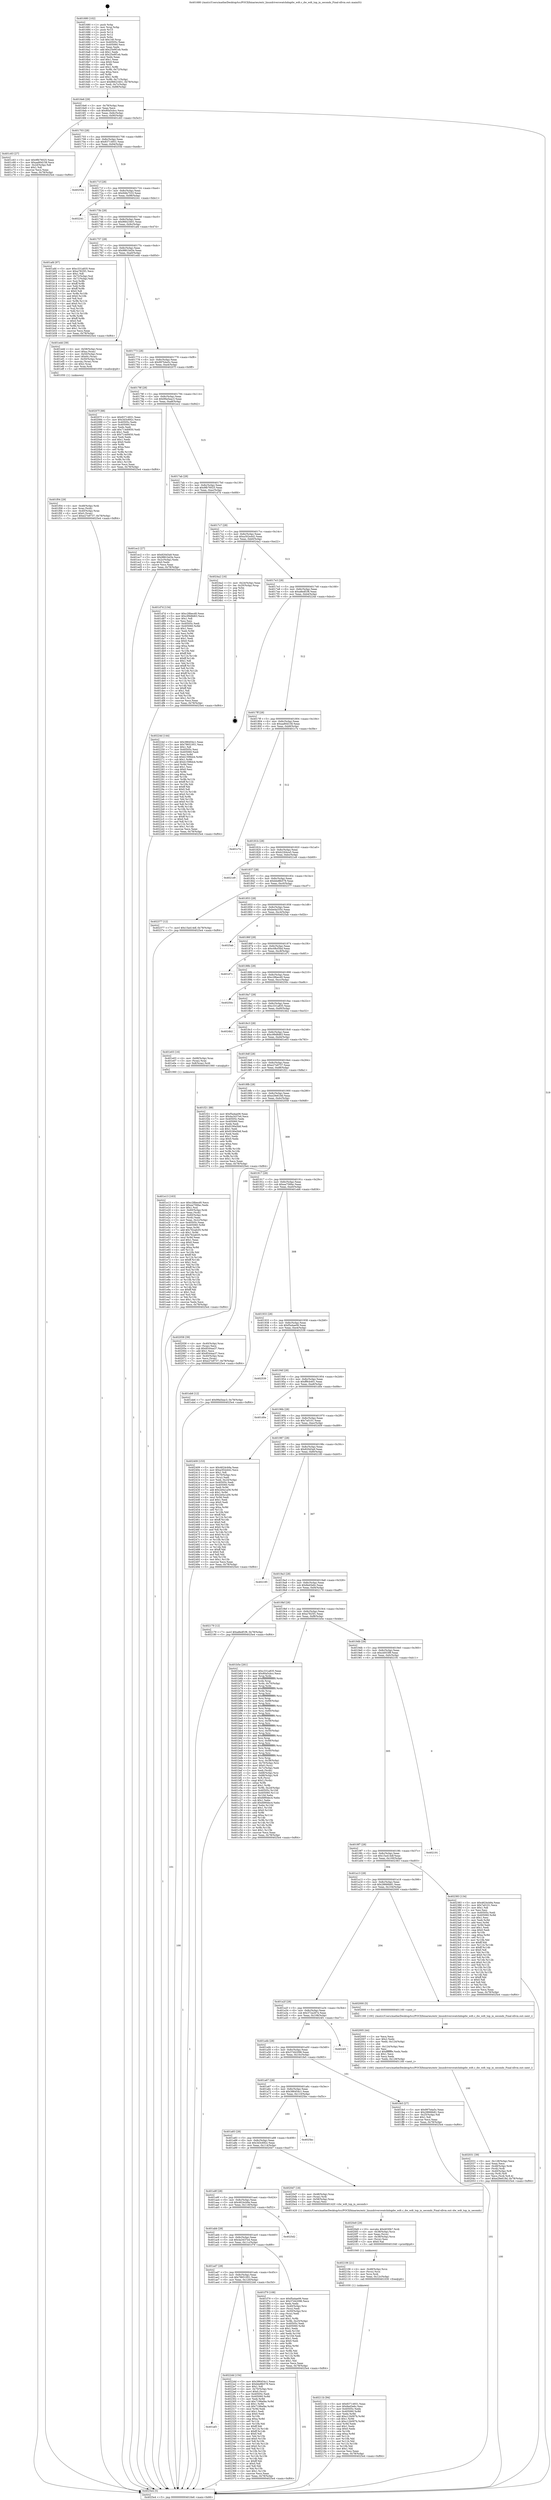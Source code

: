 digraph "0x401680" {
  label = "0x401680 (/mnt/c/Users/mathe/Desktop/tcc/POCII/binaries/extr_linuxdriverswatchdogdw_wdt.c_dw_wdt_top_in_seconds_Final-ollvm.out::main(0))"
  labelloc = "t"
  node[shape=record]

  Entry [label="",width=0.3,height=0.3,shape=circle,fillcolor=black,style=filled]
  "0x4016e6" [label="{
     0x4016e6 [29]\l
     | [instrs]\l
     &nbsp;&nbsp;0x4016e6 \<+3\>: mov -0x78(%rbp),%eax\l
     &nbsp;&nbsp;0x4016e9 \<+2\>: mov %eax,%ecx\l
     &nbsp;&nbsp;0x4016eb \<+6\>: sub $0x80a5cbcc,%ecx\l
     &nbsp;&nbsp;0x4016f1 \<+6\>: mov %eax,-0x8c(%rbp)\l
     &nbsp;&nbsp;0x4016f7 \<+6\>: mov %ecx,-0x90(%rbp)\l
     &nbsp;&nbsp;0x4016fd \<+6\>: je 0000000000401c63 \<main+0x5e3\>\l
  }"]
  "0x401c63" [label="{
     0x401c63 [27]\l
     | [instrs]\l
     &nbsp;&nbsp;0x401c63 \<+5\>: mov $0x9fb76025,%eax\l
     &nbsp;&nbsp;0x401c68 \<+5\>: mov $0xaa80d158,%ecx\l
     &nbsp;&nbsp;0x401c6d \<+3\>: mov -0x2d(%rbp),%dl\l
     &nbsp;&nbsp;0x401c70 \<+3\>: test $0x1,%dl\l
     &nbsp;&nbsp;0x401c73 \<+3\>: cmovne %ecx,%eax\l
     &nbsp;&nbsp;0x401c76 \<+3\>: mov %eax,-0x78(%rbp)\l
     &nbsp;&nbsp;0x401c79 \<+5\>: jmp 00000000004025e4 \<main+0xf64\>\l
  }"]
  "0x401703" [label="{
     0x401703 [28]\l
     | [instrs]\l
     &nbsp;&nbsp;0x401703 \<+5\>: jmp 0000000000401708 \<main+0x88\>\l
     &nbsp;&nbsp;0x401708 \<+6\>: mov -0x8c(%rbp),%eax\l
     &nbsp;&nbsp;0x40170e \<+5\>: sub $0x83714931,%eax\l
     &nbsp;&nbsp;0x401713 \<+6\>: mov %eax,-0x94(%rbp)\l
     &nbsp;&nbsp;0x401719 \<+6\>: je 000000000040255b \<main+0xedb\>\l
  }"]
  Exit [label="",width=0.3,height=0.3,shape=circle,fillcolor=black,style=filled,peripheries=2]
  "0x40255b" [label="{
     0x40255b\l
  }", style=dashed]
  "0x40171f" [label="{
     0x40171f [28]\l
     | [instrs]\l
     &nbsp;&nbsp;0x40171f \<+5\>: jmp 0000000000401724 \<main+0xa4\>\l
     &nbsp;&nbsp;0x401724 \<+6\>: mov -0x8c(%rbp),%eax\l
     &nbsp;&nbsp;0x40172a \<+5\>: sub $0x94fa7533,%eax\l
     &nbsp;&nbsp;0x40172f \<+6\>: mov %eax,-0x98(%rbp)\l
     &nbsp;&nbsp;0x401735 \<+6\>: je 0000000000402241 \<main+0xbc1\>\l
  }"]
  "0x401af3" [label="{
     0x401af3\l
  }", style=dashed]
  "0x402241" [label="{
     0x402241\l
  }", style=dashed]
  "0x40173b" [label="{
     0x40173b [28]\l
     | [instrs]\l
     &nbsp;&nbsp;0x40173b \<+5\>: jmp 0000000000401740 \<main+0xc0\>\l
     &nbsp;&nbsp;0x401740 \<+6\>: mov -0x8c(%rbp),%eax\l
     &nbsp;&nbsp;0x401746 \<+5\>: sub $0x96623401,%eax\l
     &nbsp;&nbsp;0x40174b \<+6\>: mov %eax,-0x9c(%rbp)\l
     &nbsp;&nbsp;0x401751 \<+6\>: je 0000000000401afd \<main+0x47d\>\l
  }"]
  "0x4022dd" [label="{
     0x4022dd [154]\l
     | [instrs]\l
     &nbsp;&nbsp;0x4022dd \<+5\>: mov $0x386454c1,%eax\l
     &nbsp;&nbsp;0x4022e2 \<+5\>: mov $0xbbd8b578,%ecx\l
     &nbsp;&nbsp;0x4022e7 \<+2\>: mov $0x1,%dl\l
     &nbsp;&nbsp;0x4022e9 \<+4\>: mov -0x70(%rbp),%rsi\l
     &nbsp;&nbsp;0x4022ed \<+6\>: movl $0x0,(%rsi)\l
     &nbsp;&nbsp;0x4022f3 \<+7\>: mov 0x40505c,%edi\l
     &nbsp;&nbsp;0x4022fa \<+8\>: mov 0x405060,%r8d\l
     &nbsp;&nbsp;0x402302 \<+3\>: mov %edi,%r9d\l
     &nbsp;&nbsp;0x402305 \<+7\>: add $0x7198af4e,%r9d\l
     &nbsp;&nbsp;0x40230c \<+4\>: sub $0x1,%r9d\l
     &nbsp;&nbsp;0x402310 \<+7\>: sub $0x7198af4e,%r9d\l
     &nbsp;&nbsp;0x402317 \<+4\>: imul %r9d,%edi\l
     &nbsp;&nbsp;0x40231b \<+3\>: and $0x1,%edi\l
     &nbsp;&nbsp;0x40231e \<+3\>: cmp $0x0,%edi\l
     &nbsp;&nbsp;0x402321 \<+4\>: sete %r10b\l
     &nbsp;&nbsp;0x402325 \<+4\>: cmp $0xa,%r8d\l
     &nbsp;&nbsp;0x402329 \<+4\>: setl %r11b\l
     &nbsp;&nbsp;0x40232d \<+3\>: mov %r10b,%bl\l
     &nbsp;&nbsp;0x402330 \<+3\>: xor $0xff,%bl\l
     &nbsp;&nbsp;0x402333 \<+3\>: mov %r11b,%r14b\l
     &nbsp;&nbsp;0x402336 \<+4\>: xor $0xff,%r14b\l
     &nbsp;&nbsp;0x40233a \<+3\>: xor $0x0,%dl\l
     &nbsp;&nbsp;0x40233d \<+3\>: mov %bl,%r15b\l
     &nbsp;&nbsp;0x402340 \<+4\>: and $0x0,%r15b\l
     &nbsp;&nbsp;0x402344 \<+3\>: and %dl,%r10b\l
     &nbsp;&nbsp;0x402347 \<+3\>: mov %r14b,%r12b\l
     &nbsp;&nbsp;0x40234a \<+4\>: and $0x0,%r12b\l
     &nbsp;&nbsp;0x40234e \<+3\>: and %dl,%r11b\l
     &nbsp;&nbsp;0x402351 \<+3\>: or %r10b,%r15b\l
     &nbsp;&nbsp;0x402354 \<+3\>: or %r11b,%r12b\l
     &nbsp;&nbsp;0x402357 \<+3\>: xor %r12b,%r15b\l
     &nbsp;&nbsp;0x40235a \<+3\>: or %r14b,%bl\l
     &nbsp;&nbsp;0x40235d \<+3\>: xor $0xff,%bl\l
     &nbsp;&nbsp;0x402360 \<+3\>: or $0x0,%dl\l
     &nbsp;&nbsp;0x402363 \<+2\>: and %dl,%bl\l
     &nbsp;&nbsp;0x402365 \<+3\>: or %bl,%r15b\l
     &nbsp;&nbsp;0x402368 \<+4\>: test $0x1,%r15b\l
     &nbsp;&nbsp;0x40236c \<+3\>: cmovne %ecx,%eax\l
     &nbsp;&nbsp;0x40236f \<+3\>: mov %eax,-0x78(%rbp)\l
     &nbsp;&nbsp;0x402372 \<+5\>: jmp 00000000004025e4 \<main+0xf64\>\l
  }"]
  "0x401afd" [label="{
     0x401afd [97]\l
     | [instrs]\l
     &nbsp;&nbsp;0x401afd \<+5\>: mov $0xc331a835,%eax\l
     &nbsp;&nbsp;0x401b02 \<+5\>: mov $0xa7825f1,%ecx\l
     &nbsp;&nbsp;0x401b07 \<+2\>: mov $0x1,%dl\l
     &nbsp;&nbsp;0x401b09 \<+4\>: mov -0x72(%rbp),%sil\l
     &nbsp;&nbsp;0x401b0d \<+4\>: mov -0x71(%rbp),%dil\l
     &nbsp;&nbsp;0x401b11 \<+3\>: mov %sil,%r8b\l
     &nbsp;&nbsp;0x401b14 \<+4\>: xor $0xff,%r8b\l
     &nbsp;&nbsp;0x401b18 \<+3\>: mov %dil,%r9b\l
     &nbsp;&nbsp;0x401b1b \<+4\>: xor $0xff,%r9b\l
     &nbsp;&nbsp;0x401b1f \<+3\>: xor $0x0,%dl\l
     &nbsp;&nbsp;0x401b22 \<+3\>: mov %r8b,%r10b\l
     &nbsp;&nbsp;0x401b25 \<+4\>: and $0x0,%r10b\l
     &nbsp;&nbsp;0x401b29 \<+3\>: and %dl,%sil\l
     &nbsp;&nbsp;0x401b2c \<+3\>: mov %r9b,%r11b\l
     &nbsp;&nbsp;0x401b2f \<+4\>: and $0x0,%r11b\l
     &nbsp;&nbsp;0x401b33 \<+3\>: and %dl,%dil\l
     &nbsp;&nbsp;0x401b36 \<+3\>: or %sil,%r10b\l
     &nbsp;&nbsp;0x401b39 \<+3\>: or %dil,%r11b\l
     &nbsp;&nbsp;0x401b3c \<+3\>: xor %r11b,%r10b\l
     &nbsp;&nbsp;0x401b3f \<+3\>: or %r9b,%r8b\l
     &nbsp;&nbsp;0x401b42 \<+4\>: xor $0xff,%r8b\l
     &nbsp;&nbsp;0x401b46 \<+3\>: or $0x0,%dl\l
     &nbsp;&nbsp;0x401b49 \<+3\>: and %dl,%r8b\l
     &nbsp;&nbsp;0x401b4c \<+3\>: or %r8b,%r10b\l
     &nbsp;&nbsp;0x401b4f \<+4\>: test $0x1,%r10b\l
     &nbsp;&nbsp;0x401b53 \<+3\>: cmovne %ecx,%eax\l
     &nbsp;&nbsp;0x401b56 \<+3\>: mov %eax,-0x78(%rbp)\l
     &nbsp;&nbsp;0x401b59 \<+5\>: jmp 00000000004025e4 \<main+0xf64\>\l
  }"]
  "0x401757" [label="{
     0x401757 [28]\l
     | [instrs]\l
     &nbsp;&nbsp;0x401757 \<+5\>: jmp 000000000040175c \<main+0xdc\>\l
     &nbsp;&nbsp;0x40175c \<+6\>: mov -0x8c(%rbp),%eax\l
     &nbsp;&nbsp;0x401762 \<+5\>: sub $0x9861bd3e,%eax\l
     &nbsp;&nbsp;0x401767 \<+6\>: mov %eax,-0xa0(%rbp)\l
     &nbsp;&nbsp;0x40176d \<+6\>: je 0000000000401edd \<main+0x85d\>\l
  }"]
  "0x4025e4" [label="{
     0x4025e4 [5]\l
     | [instrs]\l
     &nbsp;&nbsp;0x4025e4 \<+5\>: jmp 00000000004016e6 \<main+0x66\>\l
  }"]
  "0x401680" [label="{
     0x401680 [102]\l
     | [instrs]\l
     &nbsp;&nbsp;0x401680 \<+1\>: push %rbp\l
     &nbsp;&nbsp;0x401681 \<+3\>: mov %rsp,%rbp\l
     &nbsp;&nbsp;0x401684 \<+2\>: push %r15\l
     &nbsp;&nbsp;0x401686 \<+2\>: push %r14\l
     &nbsp;&nbsp;0x401688 \<+2\>: push %r12\l
     &nbsp;&nbsp;0x40168a \<+1\>: push %rbx\l
     &nbsp;&nbsp;0x40168b \<+7\>: sub $0x140,%rsp\l
     &nbsp;&nbsp;0x401692 \<+7\>: mov 0x40505c,%eax\l
     &nbsp;&nbsp;0x401699 \<+7\>: mov 0x405060,%ecx\l
     &nbsp;&nbsp;0x4016a0 \<+2\>: mov %eax,%edx\l
     &nbsp;&nbsp;0x4016a2 \<+6\>: add $0x25e9f1eb,%edx\l
     &nbsp;&nbsp;0x4016a8 \<+3\>: sub $0x1,%edx\l
     &nbsp;&nbsp;0x4016ab \<+6\>: sub $0x25e9f1eb,%edx\l
     &nbsp;&nbsp;0x4016b1 \<+3\>: imul %edx,%eax\l
     &nbsp;&nbsp;0x4016b4 \<+3\>: and $0x1,%eax\l
     &nbsp;&nbsp;0x4016b7 \<+3\>: cmp $0x0,%eax\l
     &nbsp;&nbsp;0x4016ba \<+4\>: sete %r8b\l
     &nbsp;&nbsp;0x4016be \<+4\>: and $0x1,%r8b\l
     &nbsp;&nbsp;0x4016c2 \<+4\>: mov %r8b,-0x72(%rbp)\l
     &nbsp;&nbsp;0x4016c6 \<+3\>: cmp $0xa,%ecx\l
     &nbsp;&nbsp;0x4016c9 \<+4\>: setl %r8b\l
     &nbsp;&nbsp;0x4016cd \<+4\>: and $0x1,%r8b\l
     &nbsp;&nbsp;0x4016d1 \<+4\>: mov %r8b,-0x71(%rbp)\l
     &nbsp;&nbsp;0x4016d5 \<+7\>: movl $0x96623401,-0x78(%rbp)\l
     &nbsp;&nbsp;0x4016dc \<+3\>: mov %edi,-0x7c(%rbp)\l
     &nbsp;&nbsp;0x4016df \<+7\>: mov %rsi,-0x88(%rbp)\l
  }"]
  "0x40211b" [label="{
     0x40211b [94]\l
     | [instrs]\l
     &nbsp;&nbsp;0x40211b \<+5\>: mov $0x83714931,%eax\l
     &nbsp;&nbsp;0x402120 \<+5\>: mov $0x8ed3e6c,%esi\l
     &nbsp;&nbsp;0x402125 \<+7\>: mov 0x40505c,%edx\l
     &nbsp;&nbsp;0x40212c \<+8\>: mov 0x405060,%r8d\l
     &nbsp;&nbsp;0x402134 \<+3\>: mov %edx,%r9d\l
     &nbsp;&nbsp;0x402137 \<+7\>: add $0xc12b097b,%r9d\l
     &nbsp;&nbsp;0x40213e \<+4\>: sub $0x1,%r9d\l
     &nbsp;&nbsp;0x402142 \<+7\>: sub $0xc12b097b,%r9d\l
     &nbsp;&nbsp;0x402149 \<+4\>: imul %r9d,%edx\l
     &nbsp;&nbsp;0x40214d \<+3\>: and $0x1,%edx\l
     &nbsp;&nbsp;0x402150 \<+3\>: cmp $0x0,%edx\l
     &nbsp;&nbsp;0x402153 \<+4\>: sete %r10b\l
     &nbsp;&nbsp;0x402157 \<+4\>: cmp $0xa,%r8d\l
     &nbsp;&nbsp;0x40215b \<+4\>: setl %r11b\l
     &nbsp;&nbsp;0x40215f \<+3\>: mov %r10b,%bl\l
     &nbsp;&nbsp;0x402162 \<+3\>: and %r11b,%bl\l
     &nbsp;&nbsp;0x402165 \<+3\>: xor %r11b,%r10b\l
     &nbsp;&nbsp;0x402168 \<+3\>: or %r10b,%bl\l
     &nbsp;&nbsp;0x40216b \<+3\>: test $0x1,%bl\l
     &nbsp;&nbsp;0x40216e \<+3\>: cmovne %esi,%eax\l
     &nbsp;&nbsp;0x402171 \<+3\>: mov %eax,-0x78(%rbp)\l
     &nbsp;&nbsp;0x402174 \<+5\>: jmp 00000000004025e4 \<main+0xf64\>\l
  }"]
  "0x401edd" [label="{
     0x401edd [39]\l
     | [instrs]\l
     &nbsp;&nbsp;0x401edd \<+4\>: mov -0x58(%rbp),%rax\l
     &nbsp;&nbsp;0x401ee1 \<+6\>: movl $0xa,(%rax)\l
     &nbsp;&nbsp;0x401ee7 \<+4\>: mov -0x50(%rbp),%rax\l
     &nbsp;&nbsp;0x401eeb \<+6\>: movl $0x64,(%rax)\l
     &nbsp;&nbsp;0x401ef1 \<+4\>: mov -0x50(%rbp),%rax\l
     &nbsp;&nbsp;0x401ef5 \<+3\>: movslq (%rax),%rax\l
     &nbsp;&nbsp;0x401ef8 \<+4\>: shl $0x2,%rax\l
     &nbsp;&nbsp;0x401efc \<+3\>: mov %rax,%rdi\l
     &nbsp;&nbsp;0x401eff \<+5\>: call 0000000000401050 \<malloc@plt\>\l
     | [calls]\l
     &nbsp;&nbsp;0x401050 \{1\} (unknown)\l
  }"]
  "0x401773" [label="{
     0x401773 [28]\l
     | [instrs]\l
     &nbsp;&nbsp;0x401773 \<+5\>: jmp 0000000000401778 \<main+0xf8\>\l
     &nbsp;&nbsp;0x401778 \<+6\>: mov -0x8c(%rbp),%eax\l
     &nbsp;&nbsp;0x40177e \<+5\>: sub $0x997b4a5c,%eax\l
     &nbsp;&nbsp;0x401783 \<+6\>: mov %eax,-0xa4(%rbp)\l
     &nbsp;&nbsp;0x401789 \<+6\>: je 000000000040207f \<main+0x9ff\>\l
  }"]
  "0x402106" [label="{
     0x402106 [21]\l
     | [instrs]\l
     &nbsp;&nbsp;0x402106 \<+4\>: mov -0x48(%rbp),%rcx\l
     &nbsp;&nbsp;0x40210a \<+3\>: mov (%rcx),%rcx\l
     &nbsp;&nbsp;0x40210d \<+3\>: mov %rcx,%rdi\l
     &nbsp;&nbsp;0x402110 \<+6\>: mov %eax,-0x12c(%rbp)\l
     &nbsp;&nbsp;0x402116 \<+5\>: call 0000000000401030 \<free@plt\>\l
     | [calls]\l
     &nbsp;&nbsp;0x401030 \{1\} (unknown)\l
  }"]
  "0x40207f" [label="{
     0x40207f [88]\l
     | [instrs]\l
     &nbsp;&nbsp;0x40207f \<+5\>: mov $0x83714931,%eax\l
     &nbsp;&nbsp;0x402084 \<+5\>: mov $0x3d3c692c,%ecx\l
     &nbsp;&nbsp;0x402089 \<+7\>: mov 0x40505c,%edx\l
     &nbsp;&nbsp;0x402090 \<+7\>: mov 0x405060,%esi\l
     &nbsp;&nbsp;0x402097 \<+2\>: mov %edx,%edi\l
     &nbsp;&nbsp;0x402099 \<+6\>: add $0x714d0650,%edi\l
     &nbsp;&nbsp;0x40209f \<+3\>: sub $0x1,%edi\l
     &nbsp;&nbsp;0x4020a2 \<+6\>: sub $0x714d0650,%edi\l
     &nbsp;&nbsp;0x4020a8 \<+3\>: imul %edi,%edx\l
     &nbsp;&nbsp;0x4020ab \<+3\>: and $0x1,%edx\l
     &nbsp;&nbsp;0x4020ae \<+3\>: cmp $0x0,%edx\l
     &nbsp;&nbsp;0x4020b1 \<+4\>: sete %r8b\l
     &nbsp;&nbsp;0x4020b5 \<+3\>: cmp $0xa,%esi\l
     &nbsp;&nbsp;0x4020b8 \<+4\>: setl %r9b\l
     &nbsp;&nbsp;0x4020bc \<+3\>: mov %r8b,%r10b\l
     &nbsp;&nbsp;0x4020bf \<+3\>: and %r9b,%r10b\l
     &nbsp;&nbsp;0x4020c2 \<+3\>: xor %r9b,%r8b\l
     &nbsp;&nbsp;0x4020c5 \<+3\>: or %r8b,%r10b\l
     &nbsp;&nbsp;0x4020c8 \<+4\>: test $0x1,%r10b\l
     &nbsp;&nbsp;0x4020cc \<+3\>: cmovne %ecx,%eax\l
     &nbsp;&nbsp;0x4020cf \<+3\>: mov %eax,-0x78(%rbp)\l
     &nbsp;&nbsp;0x4020d2 \<+5\>: jmp 00000000004025e4 \<main+0xf64\>\l
  }"]
  "0x40178f" [label="{
     0x40178f [28]\l
     | [instrs]\l
     &nbsp;&nbsp;0x40178f \<+5\>: jmp 0000000000401794 \<main+0x114\>\l
     &nbsp;&nbsp;0x401794 \<+6\>: mov -0x8c(%rbp),%eax\l
     &nbsp;&nbsp;0x40179a \<+5\>: sub $0x99a5eac3,%eax\l
     &nbsp;&nbsp;0x40179f \<+6\>: mov %eax,-0xa8(%rbp)\l
     &nbsp;&nbsp;0x4017a5 \<+6\>: je 0000000000401ec2 \<main+0x842\>\l
  }"]
  "0x4020e9" [label="{
     0x4020e9 [29]\l
     | [instrs]\l
     &nbsp;&nbsp;0x4020e9 \<+10\>: movabs $0x4030b7,%rdi\l
     &nbsp;&nbsp;0x4020f3 \<+4\>: mov -0x38(%rbp),%rcx\l
     &nbsp;&nbsp;0x4020f7 \<+2\>: mov %eax,(%rcx)\l
     &nbsp;&nbsp;0x4020f9 \<+4\>: mov -0x38(%rbp),%rcx\l
     &nbsp;&nbsp;0x4020fd \<+2\>: mov (%rcx),%esi\l
     &nbsp;&nbsp;0x4020ff \<+2\>: mov $0x0,%al\l
     &nbsp;&nbsp;0x402101 \<+5\>: call 0000000000401040 \<printf@plt\>\l
     | [calls]\l
     &nbsp;&nbsp;0x401040 \{1\} (unknown)\l
  }"]
  "0x401ec2" [label="{
     0x401ec2 [27]\l
     | [instrs]\l
     &nbsp;&nbsp;0x401ec2 \<+5\>: mov $0x820d3a9,%eax\l
     &nbsp;&nbsp;0x401ec7 \<+5\>: mov $0x9861bd3e,%ecx\l
     &nbsp;&nbsp;0x401ecc \<+3\>: mov -0x2c(%rbp),%edx\l
     &nbsp;&nbsp;0x401ecf \<+3\>: cmp $0x0,%edx\l
     &nbsp;&nbsp;0x401ed2 \<+3\>: cmove %ecx,%eax\l
     &nbsp;&nbsp;0x401ed5 \<+3\>: mov %eax,-0x78(%rbp)\l
     &nbsp;&nbsp;0x401ed8 \<+5\>: jmp 00000000004025e4 \<main+0xf64\>\l
  }"]
  "0x4017ab" [label="{
     0x4017ab [28]\l
     | [instrs]\l
     &nbsp;&nbsp;0x4017ab \<+5\>: jmp 00000000004017b0 \<main+0x130\>\l
     &nbsp;&nbsp;0x4017b0 \<+6\>: mov -0x8c(%rbp),%eax\l
     &nbsp;&nbsp;0x4017b6 \<+5\>: sub $0x9fb76025,%eax\l
     &nbsp;&nbsp;0x4017bb \<+6\>: mov %eax,-0xac(%rbp)\l
     &nbsp;&nbsp;0x4017c1 \<+6\>: je 0000000000401d7d \<main+0x6fd\>\l
  }"]
  "0x402031" [label="{
     0x402031 [39]\l
     | [instrs]\l
     &nbsp;&nbsp;0x402031 \<+6\>: mov -0x128(%rbp),%ecx\l
     &nbsp;&nbsp;0x402037 \<+3\>: imul %eax,%ecx\l
     &nbsp;&nbsp;0x40203a \<+4\>: mov -0x48(%rbp),%rdi\l
     &nbsp;&nbsp;0x40203e \<+3\>: mov (%rdi),%rdi\l
     &nbsp;&nbsp;0x402041 \<+4\>: mov -0x40(%rbp),%r8\l
     &nbsp;&nbsp;0x402045 \<+3\>: movslq (%r8),%r8\l
     &nbsp;&nbsp;0x402048 \<+4\>: mov %ecx,(%rdi,%r8,4)\l
     &nbsp;&nbsp;0x40204c \<+7\>: movl $0xe29e618d,-0x78(%rbp)\l
     &nbsp;&nbsp;0x402053 \<+5\>: jmp 00000000004025e4 \<main+0xf64\>\l
  }"]
  "0x401d7d" [label="{
     0x401d7d [134]\l
     | [instrs]\l
     &nbsp;&nbsp;0x401d7d \<+5\>: mov $0xc28becd0,%eax\l
     &nbsp;&nbsp;0x401d82 \<+5\>: mov $0xc99d8d63,%ecx\l
     &nbsp;&nbsp;0x401d87 \<+2\>: mov $0x1,%dl\l
     &nbsp;&nbsp;0x401d89 \<+2\>: xor %esi,%esi\l
     &nbsp;&nbsp;0x401d8b \<+7\>: mov 0x40505c,%edi\l
     &nbsp;&nbsp;0x401d92 \<+8\>: mov 0x405060,%r8d\l
     &nbsp;&nbsp;0x401d9a \<+3\>: sub $0x1,%esi\l
     &nbsp;&nbsp;0x401d9d \<+3\>: mov %edi,%r9d\l
     &nbsp;&nbsp;0x401da0 \<+3\>: add %esi,%r9d\l
     &nbsp;&nbsp;0x401da3 \<+4\>: imul %r9d,%edi\l
     &nbsp;&nbsp;0x401da7 \<+3\>: and $0x1,%edi\l
     &nbsp;&nbsp;0x401daa \<+3\>: cmp $0x0,%edi\l
     &nbsp;&nbsp;0x401dad \<+4\>: sete %r10b\l
     &nbsp;&nbsp;0x401db1 \<+4\>: cmp $0xa,%r8d\l
     &nbsp;&nbsp;0x401db5 \<+4\>: setl %r11b\l
     &nbsp;&nbsp;0x401db9 \<+3\>: mov %r10b,%bl\l
     &nbsp;&nbsp;0x401dbc \<+3\>: xor $0xff,%bl\l
     &nbsp;&nbsp;0x401dbf \<+3\>: mov %r11b,%r14b\l
     &nbsp;&nbsp;0x401dc2 \<+4\>: xor $0xff,%r14b\l
     &nbsp;&nbsp;0x401dc6 \<+3\>: xor $0x1,%dl\l
     &nbsp;&nbsp;0x401dc9 \<+3\>: mov %bl,%r15b\l
     &nbsp;&nbsp;0x401dcc \<+4\>: and $0xff,%r15b\l
     &nbsp;&nbsp;0x401dd0 \<+3\>: and %dl,%r10b\l
     &nbsp;&nbsp;0x401dd3 \<+3\>: mov %r14b,%r12b\l
     &nbsp;&nbsp;0x401dd6 \<+4\>: and $0xff,%r12b\l
     &nbsp;&nbsp;0x401dda \<+3\>: and %dl,%r11b\l
     &nbsp;&nbsp;0x401ddd \<+3\>: or %r10b,%r15b\l
     &nbsp;&nbsp;0x401de0 \<+3\>: or %r11b,%r12b\l
     &nbsp;&nbsp;0x401de3 \<+3\>: xor %r12b,%r15b\l
     &nbsp;&nbsp;0x401de6 \<+3\>: or %r14b,%bl\l
     &nbsp;&nbsp;0x401de9 \<+3\>: xor $0xff,%bl\l
     &nbsp;&nbsp;0x401dec \<+3\>: or $0x1,%dl\l
     &nbsp;&nbsp;0x401def \<+2\>: and %dl,%bl\l
     &nbsp;&nbsp;0x401df1 \<+3\>: or %bl,%r15b\l
     &nbsp;&nbsp;0x401df4 \<+4\>: test $0x1,%r15b\l
     &nbsp;&nbsp;0x401df8 \<+3\>: cmovne %ecx,%eax\l
     &nbsp;&nbsp;0x401dfb \<+3\>: mov %eax,-0x78(%rbp)\l
     &nbsp;&nbsp;0x401dfe \<+5\>: jmp 00000000004025e4 \<main+0xf64\>\l
  }"]
  "0x4017c7" [label="{
     0x4017c7 [28]\l
     | [instrs]\l
     &nbsp;&nbsp;0x4017c7 \<+5\>: jmp 00000000004017cc \<main+0x14c\>\l
     &nbsp;&nbsp;0x4017cc \<+6\>: mov -0x8c(%rbp),%eax\l
     &nbsp;&nbsp;0x4017d2 \<+5\>: sub $0xa302e442,%eax\l
     &nbsp;&nbsp;0x4017d7 \<+6\>: mov %eax,-0xb0(%rbp)\l
     &nbsp;&nbsp;0x4017dd \<+6\>: je 00000000004024a2 \<main+0xe22\>\l
  }"]
  "0x402005" [label="{
     0x402005 [44]\l
     | [instrs]\l
     &nbsp;&nbsp;0x402005 \<+2\>: xor %ecx,%ecx\l
     &nbsp;&nbsp;0x402007 \<+5\>: mov $0x2,%edx\l
     &nbsp;&nbsp;0x40200c \<+6\>: mov %edx,-0x124(%rbp)\l
     &nbsp;&nbsp;0x402012 \<+1\>: cltd\l
     &nbsp;&nbsp;0x402013 \<+6\>: mov -0x124(%rbp),%esi\l
     &nbsp;&nbsp;0x402019 \<+2\>: idiv %esi\l
     &nbsp;&nbsp;0x40201b \<+6\>: imul $0xfffffffe,%edx,%edx\l
     &nbsp;&nbsp;0x402021 \<+3\>: sub $0x1,%ecx\l
     &nbsp;&nbsp;0x402024 \<+2\>: sub %ecx,%edx\l
     &nbsp;&nbsp;0x402026 \<+6\>: mov %edx,-0x128(%rbp)\l
     &nbsp;&nbsp;0x40202c \<+5\>: call 0000000000401160 \<next_i\>\l
     | [calls]\l
     &nbsp;&nbsp;0x401160 \{100\} (/mnt/c/Users/mathe/Desktop/tcc/POCII/binaries/extr_linuxdriverswatchdogdw_wdt.c_dw_wdt_top_in_seconds_Final-ollvm.out::next_i)\l
  }"]
  "0x4024a2" [label="{
     0x4024a2 [16]\l
     | [instrs]\l
     &nbsp;&nbsp;0x4024a2 \<+3\>: mov -0x24(%rbp),%eax\l
     &nbsp;&nbsp;0x4024a5 \<+4\>: lea -0x20(%rbp),%rsp\l
     &nbsp;&nbsp;0x4024a9 \<+1\>: pop %rbx\l
     &nbsp;&nbsp;0x4024aa \<+2\>: pop %r12\l
     &nbsp;&nbsp;0x4024ac \<+2\>: pop %r14\l
     &nbsp;&nbsp;0x4024ae \<+2\>: pop %r15\l
     &nbsp;&nbsp;0x4024b0 \<+1\>: pop %rbp\l
     &nbsp;&nbsp;0x4024b1 \<+1\>: ret\l
  }"]
  "0x4017e3" [label="{
     0x4017e3 [28]\l
     | [instrs]\l
     &nbsp;&nbsp;0x4017e3 \<+5\>: jmp 00000000004017e8 \<main+0x168\>\l
     &nbsp;&nbsp;0x4017e8 \<+6\>: mov -0x8c(%rbp),%eax\l
     &nbsp;&nbsp;0x4017ee \<+5\>: sub $0xa8edf1f6,%eax\l
     &nbsp;&nbsp;0x4017f3 \<+6\>: mov %eax,-0xb4(%rbp)\l
     &nbsp;&nbsp;0x4017f9 \<+6\>: je 000000000040224d \<main+0xbcd\>\l
  }"]
  "0x401ad7" [label="{
     0x401ad7 [28]\l
     | [instrs]\l
     &nbsp;&nbsp;0x401ad7 \<+5\>: jmp 0000000000401adc \<main+0x45c\>\l
     &nbsp;&nbsp;0x401adc \<+6\>: mov -0x8c(%rbp),%eax\l
     &nbsp;&nbsp;0x401ae2 \<+5\>: sub $0x78651951,%eax\l
     &nbsp;&nbsp;0x401ae7 \<+6\>: mov %eax,-0x120(%rbp)\l
     &nbsp;&nbsp;0x401aed \<+6\>: je 00000000004022dd \<main+0xc5d\>\l
  }"]
  "0x40224d" [label="{
     0x40224d [144]\l
     | [instrs]\l
     &nbsp;&nbsp;0x40224d \<+5\>: mov $0x386454c1,%eax\l
     &nbsp;&nbsp;0x402252 \<+5\>: mov $0x78651951,%ecx\l
     &nbsp;&nbsp;0x402257 \<+2\>: mov $0x1,%dl\l
     &nbsp;&nbsp;0x402259 \<+7\>: mov 0x40505c,%esi\l
     &nbsp;&nbsp;0x402260 \<+7\>: mov 0x405060,%edi\l
     &nbsp;&nbsp;0x402267 \<+3\>: mov %esi,%r8d\l
     &nbsp;&nbsp;0x40226a \<+7\>: sub $0xb1598dcb,%r8d\l
     &nbsp;&nbsp;0x402271 \<+4\>: sub $0x1,%r8d\l
     &nbsp;&nbsp;0x402275 \<+7\>: add $0xb1598dcb,%r8d\l
     &nbsp;&nbsp;0x40227c \<+4\>: imul %r8d,%esi\l
     &nbsp;&nbsp;0x402280 \<+3\>: and $0x1,%esi\l
     &nbsp;&nbsp;0x402283 \<+3\>: cmp $0x0,%esi\l
     &nbsp;&nbsp;0x402286 \<+4\>: sete %r9b\l
     &nbsp;&nbsp;0x40228a \<+3\>: cmp $0xa,%edi\l
     &nbsp;&nbsp;0x40228d \<+4\>: setl %r10b\l
     &nbsp;&nbsp;0x402291 \<+3\>: mov %r9b,%r11b\l
     &nbsp;&nbsp;0x402294 \<+4\>: xor $0xff,%r11b\l
     &nbsp;&nbsp;0x402298 \<+3\>: mov %r10b,%bl\l
     &nbsp;&nbsp;0x40229b \<+3\>: xor $0xff,%bl\l
     &nbsp;&nbsp;0x40229e \<+3\>: xor $0x0,%dl\l
     &nbsp;&nbsp;0x4022a1 \<+3\>: mov %r11b,%r14b\l
     &nbsp;&nbsp;0x4022a4 \<+4\>: and $0x0,%r14b\l
     &nbsp;&nbsp;0x4022a8 \<+3\>: and %dl,%r9b\l
     &nbsp;&nbsp;0x4022ab \<+3\>: mov %bl,%r15b\l
     &nbsp;&nbsp;0x4022ae \<+4\>: and $0x0,%r15b\l
     &nbsp;&nbsp;0x4022b2 \<+3\>: and %dl,%r10b\l
     &nbsp;&nbsp;0x4022b5 \<+3\>: or %r9b,%r14b\l
     &nbsp;&nbsp;0x4022b8 \<+3\>: or %r10b,%r15b\l
     &nbsp;&nbsp;0x4022bb \<+3\>: xor %r15b,%r14b\l
     &nbsp;&nbsp;0x4022be \<+3\>: or %bl,%r11b\l
     &nbsp;&nbsp;0x4022c1 \<+4\>: xor $0xff,%r11b\l
     &nbsp;&nbsp;0x4022c5 \<+3\>: or $0x0,%dl\l
     &nbsp;&nbsp;0x4022c8 \<+3\>: and %dl,%r11b\l
     &nbsp;&nbsp;0x4022cb \<+3\>: or %r11b,%r14b\l
     &nbsp;&nbsp;0x4022ce \<+4\>: test $0x1,%r14b\l
     &nbsp;&nbsp;0x4022d2 \<+3\>: cmovne %ecx,%eax\l
     &nbsp;&nbsp;0x4022d5 \<+3\>: mov %eax,-0x78(%rbp)\l
     &nbsp;&nbsp;0x4022d8 \<+5\>: jmp 00000000004025e4 \<main+0xf64\>\l
  }"]
  "0x4017ff" [label="{
     0x4017ff [28]\l
     | [instrs]\l
     &nbsp;&nbsp;0x4017ff \<+5\>: jmp 0000000000401804 \<main+0x184\>\l
     &nbsp;&nbsp;0x401804 \<+6\>: mov -0x8c(%rbp),%eax\l
     &nbsp;&nbsp;0x40180a \<+5\>: sub $0xaa80d158,%eax\l
     &nbsp;&nbsp;0x40180f \<+6\>: mov %eax,-0xb8(%rbp)\l
     &nbsp;&nbsp;0x401815 \<+6\>: je 0000000000401c7e \<main+0x5fe\>\l
  }"]
  "0x401f79" [label="{
     0x401f79 [108]\l
     | [instrs]\l
     &nbsp;&nbsp;0x401f79 \<+5\>: mov $0xf5a4ae06,%eax\l
     &nbsp;&nbsp;0x401f7e \<+5\>: mov $0x37d42096,%ecx\l
     &nbsp;&nbsp;0x401f83 \<+2\>: xor %edx,%edx\l
     &nbsp;&nbsp;0x401f85 \<+4\>: mov -0x40(%rbp),%rsi\l
     &nbsp;&nbsp;0x401f89 \<+2\>: mov (%rsi),%edi\l
     &nbsp;&nbsp;0x401f8b \<+4\>: mov -0x50(%rbp),%rsi\l
     &nbsp;&nbsp;0x401f8f \<+2\>: cmp (%rsi),%edi\l
     &nbsp;&nbsp;0x401f91 \<+4\>: setl %r8b\l
     &nbsp;&nbsp;0x401f95 \<+4\>: and $0x1,%r8b\l
     &nbsp;&nbsp;0x401f99 \<+4\>: mov %r8b,-0x25(%rbp)\l
     &nbsp;&nbsp;0x401f9d \<+7\>: mov 0x40505c,%edi\l
     &nbsp;&nbsp;0x401fa4 \<+8\>: mov 0x405060,%r9d\l
     &nbsp;&nbsp;0x401fac \<+3\>: sub $0x1,%edx\l
     &nbsp;&nbsp;0x401faf \<+3\>: mov %edi,%r10d\l
     &nbsp;&nbsp;0x401fb2 \<+3\>: add %edx,%r10d\l
     &nbsp;&nbsp;0x401fb5 \<+4\>: imul %r10d,%edi\l
     &nbsp;&nbsp;0x401fb9 \<+3\>: and $0x1,%edi\l
     &nbsp;&nbsp;0x401fbc \<+3\>: cmp $0x0,%edi\l
     &nbsp;&nbsp;0x401fbf \<+4\>: sete %r8b\l
     &nbsp;&nbsp;0x401fc3 \<+4\>: cmp $0xa,%r9d\l
     &nbsp;&nbsp;0x401fc7 \<+4\>: setl %r11b\l
     &nbsp;&nbsp;0x401fcb \<+3\>: mov %r8b,%bl\l
     &nbsp;&nbsp;0x401fce \<+3\>: and %r11b,%bl\l
     &nbsp;&nbsp;0x401fd1 \<+3\>: xor %r11b,%r8b\l
     &nbsp;&nbsp;0x401fd4 \<+3\>: or %r8b,%bl\l
     &nbsp;&nbsp;0x401fd7 \<+3\>: test $0x1,%bl\l
     &nbsp;&nbsp;0x401fda \<+3\>: cmovne %ecx,%eax\l
     &nbsp;&nbsp;0x401fdd \<+3\>: mov %eax,-0x78(%rbp)\l
     &nbsp;&nbsp;0x401fe0 \<+5\>: jmp 00000000004025e4 \<main+0xf64\>\l
  }"]
  "0x401c7e" [label="{
     0x401c7e\l
  }", style=dashed]
  "0x40181b" [label="{
     0x40181b [28]\l
     | [instrs]\l
     &nbsp;&nbsp;0x40181b \<+5\>: jmp 0000000000401820 \<main+0x1a0\>\l
     &nbsp;&nbsp;0x401820 \<+6\>: mov -0x8c(%rbp),%eax\l
     &nbsp;&nbsp;0x401826 \<+5\>: sub $0xb2264ca5,%eax\l
     &nbsp;&nbsp;0x40182b \<+6\>: mov %eax,-0xbc(%rbp)\l
     &nbsp;&nbsp;0x401831 \<+6\>: je 00000000004021e9 \<main+0xb69\>\l
  }"]
  "0x401abb" [label="{
     0x401abb [28]\l
     | [instrs]\l
     &nbsp;&nbsp;0x401abb \<+5\>: jmp 0000000000401ac0 \<main+0x440\>\l
     &nbsp;&nbsp;0x401ac0 \<+6\>: mov -0x8c(%rbp),%eax\l
     &nbsp;&nbsp;0x401ac6 \<+5\>: sub $0x4a3437e4,%eax\l
     &nbsp;&nbsp;0x401acb \<+6\>: mov %eax,-0x11c(%rbp)\l
     &nbsp;&nbsp;0x401ad1 \<+6\>: je 0000000000401f79 \<main+0x8f9\>\l
  }"]
  "0x4021e9" [label="{
     0x4021e9\l
  }", style=dashed]
  "0x401837" [label="{
     0x401837 [28]\l
     | [instrs]\l
     &nbsp;&nbsp;0x401837 \<+5\>: jmp 000000000040183c \<main+0x1bc\>\l
     &nbsp;&nbsp;0x40183c \<+6\>: mov -0x8c(%rbp),%eax\l
     &nbsp;&nbsp;0x401842 \<+5\>: sub $0xbbd8b578,%eax\l
     &nbsp;&nbsp;0x401847 \<+6\>: mov %eax,-0xc0(%rbp)\l
     &nbsp;&nbsp;0x40184d \<+6\>: je 0000000000402377 \<main+0xcf7\>\l
  }"]
  "0x4025d2" [label="{
     0x4025d2\l
  }", style=dashed]
  "0x402377" [label="{
     0x402377 [12]\l
     | [instrs]\l
     &nbsp;&nbsp;0x402377 \<+7\>: movl $0x15a414df,-0x78(%rbp)\l
     &nbsp;&nbsp;0x40237e \<+5\>: jmp 00000000004025e4 \<main+0xf64\>\l
  }"]
  "0x401853" [label="{
     0x401853 [28]\l
     | [instrs]\l
     &nbsp;&nbsp;0x401853 \<+5\>: jmp 0000000000401858 \<main+0x1d8\>\l
     &nbsp;&nbsp;0x401858 \<+6\>: mov -0x8c(%rbp),%eax\l
     &nbsp;&nbsp;0x40185e \<+5\>: sub $0xbe4a335c,%eax\l
     &nbsp;&nbsp;0x401863 \<+6\>: mov %eax,-0xc4(%rbp)\l
     &nbsp;&nbsp;0x401869 \<+6\>: je 00000000004025ab \<main+0xf2b\>\l
  }"]
  "0x401a9f" [label="{
     0x401a9f [28]\l
     | [instrs]\l
     &nbsp;&nbsp;0x401a9f \<+5\>: jmp 0000000000401aa4 \<main+0x424\>\l
     &nbsp;&nbsp;0x401aa4 \<+6\>: mov -0x8c(%rbp),%eax\l
     &nbsp;&nbsp;0x401aaa \<+5\>: sub $0x4624cb9a,%eax\l
     &nbsp;&nbsp;0x401aaf \<+6\>: mov %eax,-0x118(%rbp)\l
     &nbsp;&nbsp;0x401ab5 \<+6\>: je 00000000004025d2 \<main+0xf52\>\l
  }"]
  "0x4025ab" [label="{
     0x4025ab\l
  }", style=dashed]
  "0x40186f" [label="{
     0x40186f [28]\l
     | [instrs]\l
     &nbsp;&nbsp;0x40186f \<+5\>: jmp 0000000000401874 \<main+0x1f4\>\l
     &nbsp;&nbsp;0x401874 \<+6\>: mov -0x8c(%rbp),%eax\l
     &nbsp;&nbsp;0x40187a \<+5\>: sub $0xc08cf3bd,%eax\l
     &nbsp;&nbsp;0x40187f \<+6\>: mov %eax,-0xc8(%rbp)\l
     &nbsp;&nbsp;0x401885 \<+6\>: je 0000000000401d71 \<main+0x6f1\>\l
  }"]
  "0x4020d7" [label="{
     0x4020d7 [18]\l
     | [instrs]\l
     &nbsp;&nbsp;0x4020d7 \<+4\>: mov -0x48(%rbp),%rax\l
     &nbsp;&nbsp;0x4020db \<+3\>: mov (%rax),%rdi\l
     &nbsp;&nbsp;0x4020de \<+4\>: mov -0x58(%rbp),%rax\l
     &nbsp;&nbsp;0x4020e2 \<+2\>: mov (%rax),%esi\l
     &nbsp;&nbsp;0x4020e4 \<+5\>: call 0000000000401420 \<dw_wdt_top_in_seconds\>\l
     | [calls]\l
     &nbsp;&nbsp;0x401420 \{1\} (/mnt/c/Users/mathe/Desktop/tcc/POCII/binaries/extr_linuxdriverswatchdogdw_wdt.c_dw_wdt_top_in_seconds_Final-ollvm.out::dw_wdt_top_in_seconds)\l
  }"]
  "0x401d71" [label="{
     0x401d71\l
  }", style=dashed]
  "0x40188b" [label="{
     0x40188b [28]\l
     | [instrs]\l
     &nbsp;&nbsp;0x40188b \<+5\>: jmp 0000000000401890 \<main+0x210\>\l
     &nbsp;&nbsp;0x401890 \<+6\>: mov -0x8c(%rbp),%eax\l
     &nbsp;&nbsp;0x401896 \<+5\>: sub $0xc28becd0,%eax\l
     &nbsp;&nbsp;0x40189b \<+6\>: mov %eax,-0xcc(%rbp)\l
     &nbsp;&nbsp;0x4018a1 \<+6\>: je 000000000040250c \<main+0xe8c\>\l
  }"]
  "0x401a83" [label="{
     0x401a83 [28]\l
     | [instrs]\l
     &nbsp;&nbsp;0x401a83 \<+5\>: jmp 0000000000401a88 \<main+0x408\>\l
     &nbsp;&nbsp;0x401a88 \<+6\>: mov -0x8c(%rbp),%eax\l
     &nbsp;&nbsp;0x401a8e \<+5\>: sub $0x3d3c692c,%eax\l
     &nbsp;&nbsp;0x401a93 \<+6\>: mov %eax,-0x114(%rbp)\l
     &nbsp;&nbsp;0x401a99 \<+6\>: je 00000000004020d7 \<main+0xa57\>\l
  }"]
  "0x40250c" [label="{
     0x40250c\l
  }", style=dashed]
  "0x4018a7" [label="{
     0x4018a7 [28]\l
     | [instrs]\l
     &nbsp;&nbsp;0x4018a7 \<+5\>: jmp 00000000004018ac \<main+0x22c\>\l
     &nbsp;&nbsp;0x4018ac \<+6\>: mov -0x8c(%rbp),%eax\l
     &nbsp;&nbsp;0x4018b2 \<+5\>: sub $0xc331a835,%eax\l
     &nbsp;&nbsp;0x4018b7 \<+6\>: mov %eax,-0xd0(%rbp)\l
     &nbsp;&nbsp;0x4018bd \<+6\>: je 00000000004024b2 \<main+0xe32\>\l
  }"]
  "0x4025bc" [label="{
     0x4025bc\l
  }", style=dashed]
  "0x4024b2" [label="{
     0x4024b2\l
  }", style=dashed]
  "0x4018c3" [label="{
     0x4018c3 [28]\l
     | [instrs]\l
     &nbsp;&nbsp;0x4018c3 \<+5\>: jmp 00000000004018c8 \<main+0x248\>\l
     &nbsp;&nbsp;0x4018c8 \<+6\>: mov -0x8c(%rbp),%eax\l
     &nbsp;&nbsp;0x4018ce \<+5\>: sub $0xc99d8d63,%eax\l
     &nbsp;&nbsp;0x4018d3 \<+6\>: mov %eax,-0xd4(%rbp)\l
     &nbsp;&nbsp;0x4018d9 \<+6\>: je 0000000000401e03 \<main+0x783\>\l
  }"]
  "0x401a67" [label="{
     0x401a67 [28]\l
     | [instrs]\l
     &nbsp;&nbsp;0x401a67 \<+5\>: jmp 0000000000401a6c \<main+0x3ec\>\l
     &nbsp;&nbsp;0x401a6c \<+6\>: mov -0x8c(%rbp),%eax\l
     &nbsp;&nbsp;0x401a72 \<+5\>: sub $0x386454c1,%eax\l
     &nbsp;&nbsp;0x401a77 \<+6\>: mov %eax,-0x110(%rbp)\l
     &nbsp;&nbsp;0x401a7d \<+6\>: je 00000000004025bc \<main+0xf3c\>\l
  }"]
  "0x401e03" [label="{
     0x401e03 [16]\l
     | [instrs]\l
     &nbsp;&nbsp;0x401e03 \<+4\>: mov -0x68(%rbp),%rax\l
     &nbsp;&nbsp;0x401e07 \<+3\>: mov (%rax),%rax\l
     &nbsp;&nbsp;0x401e0a \<+4\>: mov 0x8(%rax),%rdi\l
     &nbsp;&nbsp;0x401e0e \<+5\>: call 0000000000401060 \<atoi@plt\>\l
     | [calls]\l
     &nbsp;&nbsp;0x401060 \{1\} (unknown)\l
  }"]
  "0x4018df" [label="{
     0x4018df [28]\l
     | [instrs]\l
     &nbsp;&nbsp;0x4018df \<+5\>: jmp 00000000004018e4 \<main+0x264\>\l
     &nbsp;&nbsp;0x4018e4 \<+6\>: mov -0x8c(%rbp),%eax\l
     &nbsp;&nbsp;0x4018ea \<+5\>: sub $0xe27e9737,%eax\l
     &nbsp;&nbsp;0x4018ef \<+6\>: mov %eax,-0xd8(%rbp)\l
     &nbsp;&nbsp;0x4018f5 \<+6\>: je 0000000000401f21 \<main+0x8a1\>\l
  }"]
  "0x401fe5" [label="{
     0x401fe5 [27]\l
     | [instrs]\l
     &nbsp;&nbsp;0x401fe5 \<+5\>: mov $0x997b4a5c,%eax\l
     &nbsp;&nbsp;0x401fea \<+5\>: mov $0x28666b81,%ecx\l
     &nbsp;&nbsp;0x401fef \<+3\>: mov -0x25(%rbp),%dl\l
     &nbsp;&nbsp;0x401ff2 \<+3\>: test $0x1,%dl\l
     &nbsp;&nbsp;0x401ff5 \<+3\>: cmovne %ecx,%eax\l
     &nbsp;&nbsp;0x401ff8 \<+3\>: mov %eax,-0x78(%rbp)\l
     &nbsp;&nbsp;0x401ffb \<+5\>: jmp 00000000004025e4 \<main+0xf64\>\l
  }"]
  "0x401f21" [label="{
     0x401f21 [88]\l
     | [instrs]\l
     &nbsp;&nbsp;0x401f21 \<+5\>: mov $0xf5a4ae06,%eax\l
     &nbsp;&nbsp;0x401f26 \<+5\>: mov $0x4a3437e4,%ecx\l
     &nbsp;&nbsp;0x401f2b \<+7\>: mov 0x40505c,%edx\l
     &nbsp;&nbsp;0x401f32 \<+7\>: mov 0x405060,%esi\l
     &nbsp;&nbsp;0x401f39 \<+2\>: mov %edx,%edi\l
     &nbsp;&nbsp;0x401f3b \<+6\>: sub $0x9190e5b8,%edi\l
     &nbsp;&nbsp;0x401f41 \<+3\>: sub $0x1,%edi\l
     &nbsp;&nbsp;0x401f44 \<+6\>: add $0x9190e5b8,%edi\l
     &nbsp;&nbsp;0x401f4a \<+3\>: imul %edi,%edx\l
     &nbsp;&nbsp;0x401f4d \<+3\>: and $0x1,%edx\l
     &nbsp;&nbsp;0x401f50 \<+3\>: cmp $0x0,%edx\l
     &nbsp;&nbsp;0x401f53 \<+4\>: sete %r8b\l
     &nbsp;&nbsp;0x401f57 \<+3\>: cmp $0xa,%esi\l
     &nbsp;&nbsp;0x401f5a \<+4\>: setl %r9b\l
     &nbsp;&nbsp;0x401f5e \<+3\>: mov %r8b,%r10b\l
     &nbsp;&nbsp;0x401f61 \<+3\>: and %r9b,%r10b\l
     &nbsp;&nbsp;0x401f64 \<+3\>: xor %r9b,%r8b\l
     &nbsp;&nbsp;0x401f67 \<+3\>: or %r8b,%r10b\l
     &nbsp;&nbsp;0x401f6a \<+4\>: test $0x1,%r10b\l
     &nbsp;&nbsp;0x401f6e \<+3\>: cmovne %ecx,%eax\l
     &nbsp;&nbsp;0x401f71 \<+3\>: mov %eax,-0x78(%rbp)\l
     &nbsp;&nbsp;0x401f74 \<+5\>: jmp 00000000004025e4 \<main+0xf64\>\l
  }"]
  "0x4018fb" [label="{
     0x4018fb [28]\l
     | [instrs]\l
     &nbsp;&nbsp;0x4018fb \<+5\>: jmp 0000000000401900 \<main+0x280\>\l
     &nbsp;&nbsp;0x401900 \<+6\>: mov -0x8c(%rbp),%eax\l
     &nbsp;&nbsp;0x401906 \<+5\>: sub $0xe29e618d,%eax\l
     &nbsp;&nbsp;0x40190b \<+6\>: mov %eax,-0xdc(%rbp)\l
     &nbsp;&nbsp;0x401911 \<+6\>: je 0000000000402058 \<main+0x9d8\>\l
  }"]
  "0x401a4b" [label="{
     0x401a4b [28]\l
     | [instrs]\l
     &nbsp;&nbsp;0x401a4b \<+5\>: jmp 0000000000401a50 \<main+0x3d0\>\l
     &nbsp;&nbsp;0x401a50 \<+6\>: mov -0x8c(%rbp),%eax\l
     &nbsp;&nbsp;0x401a56 \<+5\>: sub $0x37d42096,%eax\l
     &nbsp;&nbsp;0x401a5b \<+6\>: mov %eax,-0x10c(%rbp)\l
     &nbsp;&nbsp;0x401a61 \<+6\>: je 0000000000401fe5 \<main+0x965\>\l
  }"]
  "0x402058" [label="{
     0x402058 [39]\l
     | [instrs]\l
     &nbsp;&nbsp;0x402058 \<+4\>: mov -0x40(%rbp),%rax\l
     &nbsp;&nbsp;0x40205c \<+2\>: mov (%rax),%ecx\l
     &nbsp;&nbsp;0x40205e \<+6\>: sub $0x8544aa37,%ecx\l
     &nbsp;&nbsp;0x402064 \<+3\>: add $0x1,%ecx\l
     &nbsp;&nbsp;0x402067 \<+6\>: add $0x8544aa37,%ecx\l
     &nbsp;&nbsp;0x40206d \<+4\>: mov -0x40(%rbp),%rax\l
     &nbsp;&nbsp;0x402071 \<+2\>: mov %ecx,(%rax)\l
     &nbsp;&nbsp;0x402073 \<+7\>: movl $0xe27e9737,-0x78(%rbp)\l
     &nbsp;&nbsp;0x40207a \<+5\>: jmp 00000000004025e4 \<main+0xf64\>\l
  }"]
  "0x401917" [label="{
     0x401917 [28]\l
     | [instrs]\l
     &nbsp;&nbsp;0x401917 \<+5\>: jmp 000000000040191c \<main+0x29c\>\l
     &nbsp;&nbsp;0x40191c \<+6\>: mov -0x8c(%rbp),%eax\l
     &nbsp;&nbsp;0x401922 \<+5\>: sub $0xea756fac,%eax\l
     &nbsp;&nbsp;0x401927 \<+6\>: mov %eax,-0xe0(%rbp)\l
     &nbsp;&nbsp;0x40192d \<+6\>: je 0000000000401eb6 \<main+0x836\>\l
  }"]
  "0x4024f1" [label="{
     0x4024f1\l
  }", style=dashed]
  "0x401eb6" [label="{
     0x401eb6 [12]\l
     | [instrs]\l
     &nbsp;&nbsp;0x401eb6 \<+7\>: movl $0x99a5eac3,-0x78(%rbp)\l
     &nbsp;&nbsp;0x401ebd \<+5\>: jmp 00000000004025e4 \<main+0xf64\>\l
  }"]
  "0x401933" [label="{
     0x401933 [28]\l
     | [instrs]\l
     &nbsp;&nbsp;0x401933 \<+5\>: jmp 0000000000401938 \<main+0x2b8\>\l
     &nbsp;&nbsp;0x401938 \<+6\>: mov -0x8c(%rbp),%eax\l
     &nbsp;&nbsp;0x40193e \<+5\>: sub $0xf5a4ae06,%eax\l
     &nbsp;&nbsp;0x401943 \<+6\>: mov %eax,-0xe4(%rbp)\l
     &nbsp;&nbsp;0x401949 \<+6\>: je 0000000000402539 \<main+0xeb9\>\l
  }"]
  "0x401a2f" [label="{
     0x401a2f [28]\l
     | [instrs]\l
     &nbsp;&nbsp;0x401a2f \<+5\>: jmp 0000000000401a34 \<main+0x3b4\>\l
     &nbsp;&nbsp;0x401a34 \<+6\>: mov -0x8c(%rbp),%eax\l
     &nbsp;&nbsp;0x401a3a \<+5\>: sub $0x372a267e,%eax\l
     &nbsp;&nbsp;0x401a3f \<+6\>: mov %eax,-0x108(%rbp)\l
     &nbsp;&nbsp;0x401a45 \<+6\>: je 00000000004024f1 \<main+0xe71\>\l
  }"]
  "0x402539" [label="{
     0x402539\l
  }", style=dashed]
  "0x40194f" [label="{
     0x40194f [28]\l
     | [instrs]\l
     &nbsp;&nbsp;0x40194f \<+5\>: jmp 0000000000401954 \<main+0x2d4\>\l
     &nbsp;&nbsp;0x401954 \<+6\>: mov -0x8c(%rbp),%eax\l
     &nbsp;&nbsp;0x40195a \<+5\>: sub $0xff9cb401,%eax\l
     &nbsp;&nbsp;0x40195f \<+6\>: mov %eax,-0xe8(%rbp)\l
     &nbsp;&nbsp;0x401965 \<+6\>: je 0000000000401d0e \<main+0x68e\>\l
  }"]
  "0x402000" [label="{
     0x402000 [5]\l
     | [instrs]\l
     &nbsp;&nbsp;0x402000 \<+5\>: call 0000000000401160 \<next_i\>\l
     | [calls]\l
     &nbsp;&nbsp;0x401160 \{100\} (/mnt/c/Users/mathe/Desktop/tcc/POCII/binaries/extr_linuxdriverswatchdogdw_wdt.c_dw_wdt_top_in_seconds_Final-ollvm.out::next_i)\l
  }"]
  "0x401d0e" [label="{
     0x401d0e\l
  }", style=dashed]
  "0x40196b" [label="{
     0x40196b [28]\l
     | [instrs]\l
     &nbsp;&nbsp;0x40196b \<+5\>: jmp 0000000000401970 \<main+0x2f0\>\l
     &nbsp;&nbsp;0x401970 \<+6\>: mov -0x8c(%rbp),%eax\l
     &nbsp;&nbsp;0x401976 \<+5\>: sub $0x7a0101,%eax\l
     &nbsp;&nbsp;0x40197b \<+6\>: mov %eax,-0xec(%rbp)\l
     &nbsp;&nbsp;0x401981 \<+6\>: je 0000000000402409 \<main+0xd89\>\l
  }"]
  "0x401a13" [label="{
     0x401a13 [28]\l
     | [instrs]\l
     &nbsp;&nbsp;0x401a13 \<+5\>: jmp 0000000000401a18 \<main+0x398\>\l
     &nbsp;&nbsp;0x401a18 \<+6\>: mov -0x8c(%rbp),%eax\l
     &nbsp;&nbsp;0x401a1e \<+5\>: sub $0x28666b81,%eax\l
     &nbsp;&nbsp;0x401a23 \<+6\>: mov %eax,-0x104(%rbp)\l
     &nbsp;&nbsp;0x401a29 \<+6\>: je 0000000000402000 \<main+0x980\>\l
  }"]
  "0x402409" [label="{
     0x402409 [153]\l
     | [instrs]\l
     &nbsp;&nbsp;0x402409 \<+5\>: mov $0x4624cb9a,%eax\l
     &nbsp;&nbsp;0x40240e \<+5\>: mov $0xa302e442,%ecx\l
     &nbsp;&nbsp;0x402413 \<+2\>: mov $0x1,%dl\l
     &nbsp;&nbsp;0x402415 \<+4\>: mov -0x70(%rbp),%rsi\l
     &nbsp;&nbsp;0x402419 \<+2\>: mov (%rsi),%edi\l
     &nbsp;&nbsp;0x40241b \<+3\>: mov %edi,-0x24(%rbp)\l
     &nbsp;&nbsp;0x40241e \<+7\>: mov 0x40505c,%edi\l
     &nbsp;&nbsp;0x402425 \<+8\>: mov 0x405060,%r8d\l
     &nbsp;&nbsp;0x40242d \<+3\>: mov %edi,%r9d\l
     &nbsp;&nbsp;0x402430 \<+7\>: add $0x2e0a1a56,%r9d\l
     &nbsp;&nbsp;0x402437 \<+4\>: sub $0x1,%r9d\l
     &nbsp;&nbsp;0x40243b \<+7\>: sub $0x2e0a1a56,%r9d\l
     &nbsp;&nbsp;0x402442 \<+4\>: imul %r9d,%edi\l
     &nbsp;&nbsp;0x402446 \<+3\>: and $0x1,%edi\l
     &nbsp;&nbsp;0x402449 \<+3\>: cmp $0x0,%edi\l
     &nbsp;&nbsp;0x40244c \<+4\>: sete %r10b\l
     &nbsp;&nbsp;0x402450 \<+4\>: cmp $0xa,%r8d\l
     &nbsp;&nbsp;0x402454 \<+4\>: setl %r11b\l
     &nbsp;&nbsp;0x402458 \<+3\>: mov %r10b,%bl\l
     &nbsp;&nbsp;0x40245b \<+3\>: xor $0xff,%bl\l
     &nbsp;&nbsp;0x40245e \<+3\>: mov %r11b,%r14b\l
     &nbsp;&nbsp;0x402461 \<+4\>: xor $0xff,%r14b\l
     &nbsp;&nbsp;0x402465 \<+3\>: xor $0x0,%dl\l
     &nbsp;&nbsp;0x402468 \<+3\>: mov %bl,%r15b\l
     &nbsp;&nbsp;0x40246b \<+4\>: and $0x0,%r15b\l
     &nbsp;&nbsp;0x40246f \<+3\>: and %dl,%r10b\l
     &nbsp;&nbsp;0x402472 \<+3\>: mov %r14b,%r12b\l
     &nbsp;&nbsp;0x402475 \<+4\>: and $0x0,%r12b\l
     &nbsp;&nbsp;0x402479 \<+3\>: and %dl,%r11b\l
     &nbsp;&nbsp;0x40247c \<+3\>: or %r10b,%r15b\l
     &nbsp;&nbsp;0x40247f \<+3\>: or %r11b,%r12b\l
     &nbsp;&nbsp;0x402482 \<+3\>: xor %r12b,%r15b\l
     &nbsp;&nbsp;0x402485 \<+3\>: or %r14b,%bl\l
     &nbsp;&nbsp;0x402488 \<+3\>: xor $0xff,%bl\l
     &nbsp;&nbsp;0x40248b \<+3\>: or $0x0,%dl\l
     &nbsp;&nbsp;0x40248e \<+2\>: and %dl,%bl\l
     &nbsp;&nbsp;0x402490 \<+3\>: or %bl,%r15b\l
     &nbsp;&nbsp;0x402493 \<+4\>: test $0x1,%r15b\l
     &nbsp;&nbsp;0x402497 \<+3\>: cmovne %ecx,%eax\l
     &nbsp;&nbsp;0x40249a \<+3\>: mov %eax,-0x78(%rbp)\l
     &nbsp;&nbsp;0x40249d \<+5\>: jmp 00000000004025e4 \<main+0xf64\>\l
  }"]
  "0x401987" [label="{
     0x401987 [28]\l
     | [instrs]\l
     &nbsp;&nbsp;0x401987 \<+5\>: jmp 000000000040198c \<main+0x30c\>\l
     &nbsp;&nbsp;0x40198c \<+6\>: mov -0x8c(%rbp),%eax\l
     &nbsp;&nbsp;0x401992 \<+5\>: sub $0x820d3a9,%eax\l
     &nbsp;&nbsp;0x401997 \<+6\>: mov %eax,-0xf0(%rbp)\l
     &nbsp;&nbsp;0x40199d \<+6\>: je 0000000000402185 \<main+0xb05\>\l
  }"]
  "0x402383" [label="{
     0x402383 [134]\l
     | [instrs]\l
     &nbsp;&nbsp;0x402383 \<+5\>: mov $0x4624cb9a,%eax\l
     &nbsp;&nbsp;0x402388 \<+5\>: mov $0x7a0101,%ecx\l
     &nbsp;&nbsp;0x40238d \<+2\>: mov $0x1,%dl\l
     &nbsp;&nbsp;0x40238f \<+2\>: xor %esi,%esi\l
     &nbsp;&nbsp;0x402391 \<+7\>: mov 0x40505c,%edi\l
     &nbsp;&nbsp;0x402398 \<+8\>: mov 0x405060,%r8d\l
     &nbsp;&nbsp;0x4023a0 \<+3\>: sub $0x1,%esi\l
     &nbsp;&nbsp;0x4023a3 \<+3\>: mov %edi,%r9d\l
     &nbsp;&nbsp;0x4023a6 \<+3\>: add %esi,%r9d\l
     &nbsp;&nbsp;0x4023a9 \<+4\>: imul %r9d,%edi\l
     &nbsp;&nbsp;0x4023ad \<+3\>: and $0x1,%edi\l
     &nbsp;&nbsp;0x4023b0 \<+3\>: cmp $0x0,%edi\l
     &nbsp;&nbsp;0x4023b3 \<+4\>: sete %r10b\l
     &nbsp;&nbsp;0x4023b7 \<+4\>: cmp $0xa,%r8d\l
     &nbsp;&nbsp;0x4023bb \<+4\>: setl %r11b\l
     &nbsp;&nbsp;0x4023bf \<+3\>: mov %r10b,%bl\l
     &nbsp;&nbsp;0x4023c2 \<+3\>: xor $0xff,%bl\l
     &nbsp;&nbsp;0x4023c5 \<+3\>: mov %r11b,%r14b\l
     &nbsp;&nbsp;0x4023c8 \<+4\>: xor $0xff,%r14b\l
     &nbsp;&nbsp;0x4023cc \<+3\>: xor $0x0,%dl\l
     &nbsp;&nbsp;0x4023cf \<+3\>: mov %bl,%r15b\l
     &nbsp;&nbsp;0x4023d2 \<+4\>: and $0x0,%r15b\l
     &nbsp;&nbsp;0x4023d6 \<+3\>: and %dl,%r10b\l
     &nbsp;&nbsp;0x4023d9 \<+3\>: mov %r14b,%r12b\l
     &nbsp;&nbsp;0x4023dc \<+4\>: and $0x0,%r12b\l
     &nbsp;&nbsp;0x4023e0 \<+3\>: and %dl,%r11b\l
     &nbsp;&nbsp;0x4023e3 \<+3\>: or %r10b,%r15b\l
     &nbsp;&nbsp;0x4023e6 \<+3\>: or %r11b,%r12b\l
     &nbsp;&nbsp;0x4023e9 \<+3\>: xor %r12b,%r15b\l
     &nbsp;&nbsp;0x4023ec \<+3\>: or %r14b,%bl\l
     &nbsp;&nbsp;0x4023ef \<+3\>: xor $0xff,%bl\l
     &nbsp;&nbsp;0x4023f2 \<+3\>: or $0x0,%dl\l
     &nbsp;&nbsp;0x4023f5 \<+2\>: and %dl,%bl\l
     &nbsp;&nbsp;0x4023f7 \<+3\>: or %bl,%r15b\l
     &nbsp;&nbsp;0x4023fa \<+4\>: test $0x1,%r15b\l
     &nbsp;&nbsp;0x4023fe \<+3\>: cmovne %ecx,%eax\l
     &nbsp;&nbsp;0x402401 \<+3\>: mov %eax,-0x78(%rbp)\l
     &nbsp;&nbsp;0x402404 \<+5\>: jmp 00000000004025e4 \<main+0xf64\>\l
  }"]
  "0x402185" [label="{
     0x402185\l
  }", style=dashed]
  "0x4019a3" [label="{
     0x4019a3 [28]\l
     | [instrs]\l
     &nbsp;&nbsp;0x4019a3 \<+5\>: jmp 00000000004019a8 \<main+0x328\>\l
     &nbsp;&nbsp;0x4019a8 \<+6\>: mov -0x8c(%rbp),%eax\l
     &nbsp;&nbsp;0x4019ae \<+5\>: sub $0x8ed3e6c,%eax\l
     &nbsp;&nbsp;0x4019b3 \<+6\>: mov %eax,-0xf4(%rbp)\l
     &nbsp;&nbsp;0x4019b9 \<+6\>: je 0000000000402179 \<main+0xaf9\>\l
  }"]
  "0x4019f7" [label="{
     0x4019f7 [28]\l
     | [instrs]\l
     &nbsp;&nbsp;0x4019f7 \<+5\>: jmp 00000000004019fc \<main+0x37c\>\l
     &nbsp;&nbsp;0x4019fc \<+6\>: mov -0x8c(%rbp),%eax\l
     &nbsp;&nbsp;0x401a02 \<+5\>: sub $0x15a414df,%eax\l
     &nbsp;&nbsp;0x401a07 \<+6\>: mov %eax,-0x100(%rbp)\l
     &nbsp;&nbsp;0x401a0d \<+6\>: je 0000000000402383 \<main+0xd03\>\l
  }"]
  "0x402179" [label="{
     0x402179 [12]\l
     | [instrs]\l
     &nbsp;&nbsp;0x402179 \<+7\>: movl $0xa8edf1f6,-0x78(%rbp)\l
     &nbsp;&nbsp;0x402180 \<+5\>: jmp 00000000004025e4 \<main+0xf64\>\l
  }"]
  "0x4019bf" [label="{
     0x4019bf [28]\l
     | [instrs]\l
     &nbsp;&nbsp;0x4019bf \<+5\>: jmp 00000000004019c4 \<main+0x344\>\l
     &nbsp;&nbsp;0x4019c4 \<+6\>: mov -0x8c(%rbp),%eax\l
     &nbsp;&nbsp;0x4019ca \<+5\>: sub $0xa7825f1,%eax\l
     &nbsp;&nbsp;0x4019cf \<+6\>: mov %eax,-0xf8(%rbp)\l
     &nbsp;&nbsp;0x4019d5 \<+6\>: je 0000000000401b5e \<main+0x4de\>\l
  }"]
  "0x402191" [label="{
     0x402191\l
  }", style=dashed]
  "0x401b5e" [label="{
     0x401b5e [261]\l
     | [instrs]\l
     &nbsp;&nbsp;0x401b5e \<+5\>: mov $0xc331a835,%eax\l
     &nbsp;&nbsp;0x401b63 \<+5\>: mov $0x80a5cbcc,%ecx\l
     &nbsp;&nbsp;0x401b68 \<+3\>: mov %rsp,%rdx\l
     &nbsp;&nbsp;0x401b6b \<+4\>: add $0xfffffffffffffff0,%rdx\l
     &nbsp;&nbsp;0x401b6f \<+3\>: mov %rdx,%rsp\l
     &nbsp;&nbsp;0x401b72 \<+4\>: mov %rdx,-0x70(%rbp)\l
     &nbsp;&nbsp;0x401b76 \<+3\>: mov %rsp,%rdx\l
     &nbsp;&nbsp;0x401b79 \<+4\>: add $0xfffffffffffffff0,%rdx\l
     &nbsp;&nbsp;0x401b7d \<+3\>: mov %rdx,%rsp\l
     &nbsp;&nbsp;0x401b80 \<+3\>: mov %rsp,%rsi\l
     &nbsp;&nbsp;0x401b83 \<+4\>: add $0xfffffffffffffff0,%rsi\l
     &nbsp;&nbsp;0x401b87 \<+3\>: mov %rsi,%rsp\l
     &nbsp;&nbsp;0x401b8a \<+4\>: mov %rsi,-0x68(%rbp)\l
     &nbsp;&nbsp;0x401b8e \<+3\>: mov %rsp,%rsi\l
     &nbsp;&nbsp;0x401b91 \<+4\>: add $0xfffffffffffffff0,%rsi\l
     &nbsp;&nbsp;0x401b95 \<+3\>: mov %rsi,%rsp\l
     &nbsp;&nbsp;0x401b98 \<+4\>: mov %rsi,-0x60(%rbp)\l
     &nbsp;&nbsp;0x401b9c \<+3\>: mov %rsp,%rsi\l
     &nbsp;&nbsp;0x401b9f \<+4\>: add $0xfffffffffffffff0,%rsi\l
     &nbsp;&nbsp;0x401ba3 \<+3\>: mov %rsi,%rsp\l
     &nbsp;&nbsp;0x401ba6 \<+4\>: mov %rsi,-0x58(%rbp)\l
     &nbsp;&nbsp;0x401baa \<+3\>: mov %rsp,%rsi\l
     &nbsp;&nbsp;0x401bad \<+4\>: add $0xfffffffffffffff0,%rsi\l
     &nbsp;&nbsp;0x401bb1 \<+3\>: mov %rsi,%rsp\l
     &nbsp;&nbsp;0x401bb4 \<+4\>: mov %rsi,-0x50(%rbp)\l
     &nbsp;&nbsp;0x401bb8 \<+3\>: mov %rsp,%rsi\l
     &nbsp;&nbsp;0x401bbb \<+4\>: add $0xfffffffffffffff0,%rsi\l
     &nbsp;&nbsp;0x401bbf \<+3\>: mov %rsi,%rsp\l
     &nbsp;&nbsp;0x401bc2 \<+4\>: mov %rsi,-0x48(%rbp)\l
     &nbsp;&nbsp;0x401bc6 \<+3\>: mov %rsp,%rsi\l
     &nbsp;&nbsp;0x401bc9 \<+4\>: add $0xfffffffffffffff0,%rsi\l
     &nbsp;&nbsp;0x401bcd \<+3\>: mov %rsi,%rsp\l
     &nbsp;&nbsp;0x401bd0 \<+4\>: mov %rsi,-0x40(%rbp)\l
     &nbsp;&nbsp;0x401bd4 \<+3\>: mov %rsp,%rsi\l
     &nbsp;&nbsp;0x401bd7 \<+4\>: add $0xfffffffffffffff0,%rsi\l
     &nbsp;&nbsp;0x401bdb \<+3\>: mov %rsi,%rsp\l
     &nbsp;&nbsp;0x401bde \<+4\>: mov %rsi,-0x38(%rbp)\l
     &nbsp;&nbsp;0x401be2 \<+4\>: mov -0x70(%rbp),%rsi\l
     &nbsp;&nbsp;0x401be6 \<+6\>: movl $0x0,(%rsi)\l
     &nbsp;&nbsp;0x401bec \<+3\>: mov -0x7c(%rbp),%edi\l
     &nbsp;&nbsp;0x401bef \<+2\>: mov %edi,(%rdx)\l
     &nbsp;&nbsp;0x401bf1 \<+4\>: mov -0x68(%rbp),%rsi\l
     &nbsp;&nbsp;0x401bf5 \<+7\>: mov -0x88(%rbp),%r8\l
     &nbsp;&nbsp;0x401bfc \<+3\>: mov %r8,(%rsi)\l
     &nbsp;&nbsp;0x401bff \<+3\>: cmpl $0x2,(%rdx)\l
     &nbsp;&nbsp;0x401c02 \<+4\>: setne %r9b\l
     &nbsp;&nbsp;0x401c06 \<+4\>: and $0x1,%r9b\l
     &nbsp;&nbsp;0x401c0a \<+4\>: mov %r9b,-0x2d(%rbp)\l
     &nbsp;&nbsp;0x401c0e \<+8\>: mov 0x40505c,%r10d\l
     &nbsp;&nbsp;0x401c16 \<+8\>: mov 0x405060,%r11d\l
     &nbsp;&nbsp;0x401c1e \<+3\>: mov %r10d,%ebx\l
     &nbsp;&nbsp;0x401c21 \<+6\>: sub $0xfd90dec4,%ebx\l
     &nbsp;&nbsp;0x401c27 \<+3\>: sub $0x1,%ebx\l
     &nbsp;&nbsp;0x401c2a \<+6\>: add $0xfd90dec4,%ebx\l
     &nbsp;&nbsp;0x401c30 \<+4\>: imul %ebx,%r10d\l
     &nbsp;&nbsp;0x401c34 \<+4\>: and $0x1,%r10d\l
     &nbsp;&nbsp;0x401c38 \<+4\>: cmp $0x0,%r10d\l
     &nbsp;&nbsp;0x401c3c \<+4\>: sete %r9b\l
     &nbsp;&nbsp;0x401c40 \<+4\>: cmp $0xa,%r11d\l
     &nbsp;&nbsp;0x401c44 \<+4\>: setl %r14b\l
     &nbsp;&nbsp;0x401c48 \<+3\>: mov %r9b,%r15b\l
     &nbsp;&nbsp;0x401c4b \<+3\>: and %r14b,%r15b\l
     &nbsp;&nbsp;0x401c4e \<+3\>: xor %r14b,%r9b\l
     &nbsp;&nbsp;0x401c51 \<+3\>: or %r9b,%r15b\l
     &nbsp;&nbsp;0x401c54 \<+4\>: test $0x1,%r15b\l
     &nbsp;&nbsp;0x401c58 \<+3\>: cmovne %ecx,%eax\l
     &nbsp;&nbsp;0x401c5b \<+3\>: mov %eax,-0x78(%rbp)\l
     &nbsp;&nbsp;0x401c5e \<+5\>: jmp 00000000004025e4 \<main+0xf64\>\l
  }"]
  "0x4019db" [label="{
     0x4019db [28]\l
     | [instrs]\l
     &nbsp;&nbsp;0x4019db \<+5\>: jmp 00000000004019e0 \<main+0x360\>\l
     &nbsp;&nbsp;0x4019e0 \<+6\>: mov -0x8c(%rbp),%eax\l
     &nbsp;&nbsp;0x4019e6 \<+5\>: sub $0xcb933f9,%eax\l
     &nbsp;&nbsp;0x4019eb \<+6\>: mov %eax,-0xfc(%rbp)\l
     &nbsp;&nbsp;0x4019f1 \<+6\>: je 0000000000402191 \<main+0xb11\>\l
  }"]
  "0x401f04" [label="{
     0x401f04 [29]\l
     | [instrs]\l
     &nbsp;&nbsp;0x401f04 \<+4\>: mov -0x48(%rbp),%rdi\l
     &nbsp;&nbsp;0x401f08 \<+3\>: mov %rax,(%rdi)\l
     &nbsp;&nbsp;0x401f0b \<+4\>: mov -0x40(%rbp),%rax\l
     &nbsp;&nbsp;0x401f0f \<+6\>: movl $0x0,(%rax)\l
     &nbsp;&nbsp;0x401f15 \<+7\>: movl $0xe27e9737,-0x78(%rbp)\l
     &nbsp;&nbsp;0x401f1c \<+5\>: jmp 00000000004025e4 \<main+0xf64\>\l
  }"]
  "0x401e13" [label="{
     0x401e13 [163]\l
     | [instrs]\l
     &nbsp;&nbsp;0x401e13 \<+5\>: mov $0xc28becd0,%ecx\l
     &nbsp;&nbsp;0x401e18 \<+5\>: mov $0xea756fac,%edx\l
     &nbsp;&nbsp;0x401e1d \<+3\>: mov $0x1,%sil\l
     &nbsp;&nbsp;0x401e20 \<+4\>: mov -0x60(%rbp),%rdi\l
     &nbsp;&nbsp;0x401e24 \<+2\>: mov %eax,(%rdi)\l
     &nbsp;&nbsp;0x401e26 \<+4\>: mov -0x60(%rbp),%rdi\l
     &nbsp;&nbsp;0x401e2a \<+2\>: mov (%rdi),%eax\l
     &nbsp;&nbsp;0x401e2c \<+3\>: mov %eax,-0x2c(%rbp)\l
     &nbsp;&nbsp;0x401e2f \<+7\>: mov 0x40505c,%eax\l
     &nbsp;&nbsp;0x401e36 \<+8\>: mov 0x405060,%r8d\l
     &nbsp;&nbsp;0x401e3e \<+3\>: mov %eax,%r9d\l
     &nbsp;&nbsp;0x401e41 \<+7\>: add $0x762afc05,%r9d\l
     &nbsp;&nbsp;0x401e48 \<+4\>: sub $0x1,%r9d\l
     &nbsp;&nbsp;0x401e4c \<+7\>: sub $0x762afc05,%r9d\l
     &nbsp;&nbsp;0x401e53 \<+4\>: imul %r9d,%eax\l
     &nbsp;&nbsp;0x401e57 \<+3\>: and $0x1,%eax\l
     &nbsp;&nbsp;0x401e5a \<+3\>: cmp $0x0,%eax\l
     &nbsp;&nbsp;0x401e5d \<+4\>: sete %r10b\l
     &nbsp;&nbsp;0x401e61 \<+4\>: cmp $0xa,%r8d\l
     &nbsp;&nbsp;0x401e65 \<+4\>: setl %r11b\l
     &nbsp;&nbsp;0x401e69 \<+3\>: mov %r10b,%bl\l
     &nbsp;&nbsp;0x401e6c \<+3\>: xor $0xff,%bl\l
     &nbsp;&nbsp;0x401e6f \<+3\>: mov %r11b,%r14b\l
     &nbsp;&nbsp;0x401e72 \<+4\>: xor $0xff,%r14b\l
     &nbsp;&nbsp;0x401e76 \<+4\>: xor $0x1,%sil\l
     &nbsp;&nbsp;0x401e7a \<+3\>: mov %bl,%r15b\l
     &nbsp;&nbsp;0x401e7d \<+4\>: and $0xff,%r15b\l
     &nbsp;&nbsp;0x401e81 \<+3\>: and %sil,%r10b\l
     &nbsp;&nbsp;0x401e84 \<+3\>: mov %r14b,%r12b\l
     &nbsp;&nbsp;0x401e87 \<+4\>: and $0xff,%r12b\l
     &nbsp;&nbsp;0x401e8b \<+3\>: and %sil,%r11b\l
     &nbsp;&nbsp;0x401e8e \<+3\>: or %r10b,%r15b\l
     &nbsp;&nbsp;0x401e91 \<+3\>: or %r11b,%r12b\l
     &nbsp;&nbsp;0x401e94 \<+3\>: xor %r12b,%r15b\l
     &nbsp;&nbsp;0x401e97 \<+3\>: or %r14b,%bl\l
     &nbsp;&nbsp;0x401e9a \<+3\>: xor $0xff,%bl\l
     &nbsp;&nbsp;0x401e9d \<+4\>: or $0x1,%sil\l
     &nbsp;&nbsp;0x401ea1 \<+3\>: and %sil,%bl\l
     &nbsp;&nbsp;0x401ea4 \<+3\>: or %bl,%r15b\l
     &nbsp;&nbsp;0x401ea7 \<+4\>: test $0x1,%r15b\l
     &nbsp;&nbsp;0x401eab \<+3\>: cmovne %edx,%ecx\l
     &nbsp;&nbsp;0x401eae \<+3\>: mov %ecx,-0x78(%rbp)\l
     &nbsp;&nbsp;0x401eb1 \<+5\>: jmp 00000000004025e4 \<main+0xf64\>\l
  }"]
  Entry -> "0x401680" [label=" 1"]
  "0x4016e6" -> "0x401c63" [label=" 1"]
  "0x4016e6" -> "0x401703" [label=" 519"]
  "0x4024a2" -> Exit [label=" 1"]
  "0x401703" -> "0x40255b" [label=" 0"]
  "0x401703" -> "0x40171f" [label=" 519"]
  "0x402409" -> "0x4025e4" [label=" 1"]
  "0x40171f" -> "0x402241" [label=" 0"]
  "0x40171f" -> "0x40173b" [label=" 519"]
  "0x402383" -> "0x4025e4" [label=" 1"]
  "0x40173b" -> "0x401afd" [label=" 1"]
  "0x40173b" -> "0x401757" [label=" 518"]
  "0x401afd" -> "0x4025e4" [label=" 1"]
  "0x401680" -> "0x4016e6" [label=" 1"]
  "0x4025e4" -> "0x4016e6" [label=" 519"]
  "0x402377" -> "0x4025e4" [label=" 1"]
  "0x401757" -> "0x401edd" [label=" 1"]
  "0x401757" -> "0x401773" [label=" 517"]
  "0x401ad7" -> "0x401af3" [label=" 0"]
  "0x401773" -> "0x40207f" [label=" 1"]
  "0x401773" -> "0x40178f" [label=" 516"]
  "0x401ad7" -> "0x4022dd" [label=" 1"]
  "0x40178f" -> "0x401ec2" [label=" 1"]
  "0x40178f" -> "0x4017ab" [label=" 515"]
  "0x4022dd" -> "0x4025e4" [label=" 1"]
  "0x4017ab" -> "0x401d7d" [label=" 1"]
  "0x4017ab" -> "0x4017c7" [label=" 514"]
  "0x40224d" -> "0x4025e4" [label=" 1"]
  "0x4017c7" -> "0x4024a2" [label=" 1"]
  "0x4017c7" -> "0x4017e3" [label=" 513"]
  "0x402179" -> "0x4025e4" [label=" 1"]
  "0x4017e3" -> "0x40224d" [label=" 1"]
  "0x4017e3" -> "0x4017ff" [label=" 512"]
  "0x40211b" -> "0x4025e4" [label=" 1"]
  "0x4017ff" -> "0x401c7e" [label=" 0"]
  "0x4017ff" -> "0x40181b" [label=" 512"]
  "0x402106" -> "0x40211b" [label=" 1"]
  "0x40181b" -> "0x4021e9" [label=" 0"]
  "0x40181b" -> "0x401837" [label=" 512"]
  "0x4020d7" -> "0x4020e9" [label=" 1"]
  "0x401837" -> "0x402377" [label=" 1"]
  "0x401837" -> "0x401853" [label=" 511"]
  "0x40207f" -> "0x4025e4" [label=" 1"]
  "0x401853" -> "0x4025ab" [label=" 0"]
  "0x401853" -> "0x40186f" [label=" 511"]
  "0x402031" -> "0x4025e4" [label=" 100"]
  "0x40186f" -> "0x401d71" [label=" 0"]
  "0x40186f" -> "0x40188b" [label=" 511"]
  "0x402005" -> "0x402031" [label=" 100"]
  "0x40188b" -> "0x40250c" [label=" 0"]
  "0x40188b" -> "0x4018a7" [label=" 511"]
  "0x401fe5" -> "0x4025e4" [label=" 101"]
  "0x4018a7" -> "0x4024b2" [label=" 0"]
  "0x4018a7" -> "0x4018c3" [label=" 511"]
  "0x401f79" -> "0x4025e4" [label=" 101"]
  "0x4018c3" -> "0x401e03" [label=" 1"]
  "0x4018c3" -> "0x4018df" [label=" 510"]
  "0x401abb" -> "0x401f79" [label=" 101"]
  "0x4018df" -> "0x401f21" [label=" 101"]
  "0x4018df" -> "0x4018fb" [label=" 409"]
  "0x4020e9" -> "0x402106" [label=" 1"]
  "0x4018fb" -> "0x402058" [label=" 100"]
  "0x4018fb" -> "0x401917" [label=" 309"]
  "0x401a9f" -> "0x4025d2" [label=" 0"]
  "0x401917" -> "0x401eb6" [label=" 1"]
  "0x401917" -> "0x401933" [label=" 308"]
  "0x402058" -> "0x4025e4" [label=" 100"]
  "0x401933" -> "0x402539" [label=" 0"]
  "0x401933" -> "0x40194f" [label=" 308"]
  "0x401a83" -> "0x4020d7" [label=" 1"]
  "0x40194f" -> "0x401d0e" [label=" 0"]
  "0x40194f" -> "0x40196b" [label=" 308"]
  "0x402000" -> "0x402005" [label=" 100"]
  "0x40196b" -> "0x402409" [label=" 1"]
  "0x40196b" -> "0x401987" [label=" 307"]
  "0x401a67" -> "0x4025bc" [label=" 0"]
  "0x401987" -> "0x402185" [label=" 0"]
  "0x401987" -> "0x4019a3" [label=" 307"]
  "0x401abb" -> "0x401ad7" [label=" 1"]
  "0x4019a3" -> "0x402179" [label=" 1"]
  "0x4019a3" -> "0x4019bf" [label=" 306"]
  "0x401a4b" -> "0x401fe5" [label=" 101"]
  "0x4019bf" -> "0x401b5e" [label=" 1"]
  "0x4019bf" -> "0x4019db" [label=" 305"]
  "0x401a9f" -> "0x401abb" [label=" 102"]
  "0x401b5e" -> "0x4025e4" [label=" 1"]
  "0x401c63" -> "0x4025e4" [label=" 1"]
  "0x401d7d" -> "0x4025e4" [label=" 1"]
  "0x401e03" -> "0x401e13" [label=" 1"]
  "0x401e13" -> "0x4025e4" [label=" 1"]
  "0x401eb6" -> "0x4025e4" [label=" 1"]
  "0x401ec2" -> "0x4025e4" [label=" 1"]
  "0x401edd" -> "0x401f04" [label=" 1"]
  "0x401f04" -> "0x4025e4" [label=" 1"]
  "0x401f21" -> "0x4025e4" [label=" 101"]
  "0x401a2f" -> "0x401a4b" [label=" 204"]
  "0x4019db" -> "0x402191" [label=" 0"]
  "0x4019db" -> "0x4019f7" [label=" 305"]
  "0x401a4b" -> "0x401a67" [label=" 103"]
  "0x4019f7" -> "0x402383" [label=" 1"]
  "0x4019f7" -> "0x401a13" [label=" 304"]
  "0x401a67" -> "0x401a83" [label=" 103"]
  "0x401a13" -> "0x402000" [label=" 100"]
  "0x401a13" -> "0x401a2f" [label=" 204"]
  "0x401a83" -> "0x401a9f" [label=" 102"]
  "0x401a2f" -> "0x4024f1" [label=" 0"]
}
